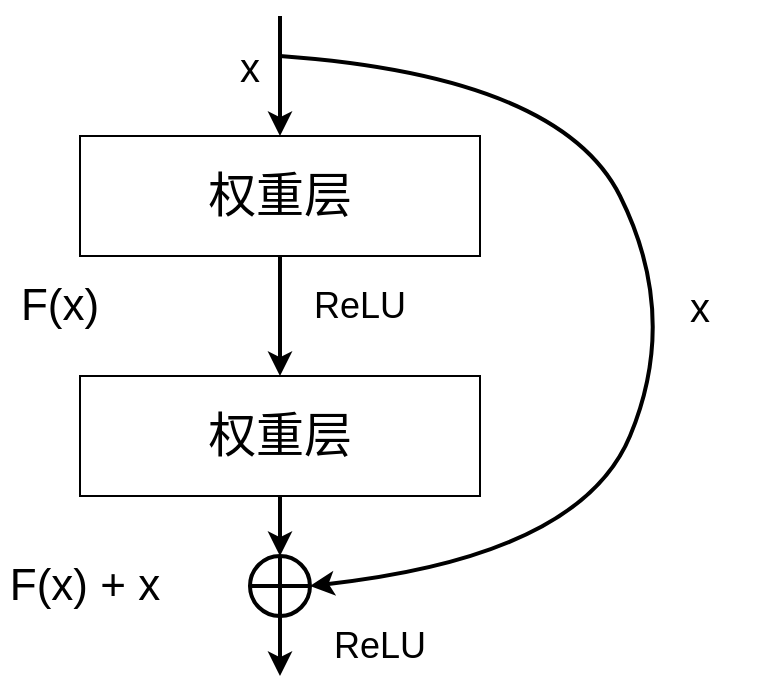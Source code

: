 <mxfile version="21.2.9" type="github">
  <diagram name="第 1 页" id="6xigYP2YSiPS-W8M_W-d">
    <mxGraphModel dx="1293" dy="785" grid="1" gridSize="10" guides="1" tooltips="1" connect="1" arrows="1" fold="1" page="1" pageScale="1" pageWidth="827" pageHeight="1169" math="0" shadow="0">
      <root>
        <mxCell id="0" />
        <mxCell id="1" parent="0" />
        <mxCell id="XxkEVFD_VKsQfanu5EQY-4" style="edgeStyle=orthogonalEdgeStyle;rounded=0;orthogonalLoop=1;jettySize=auto;html=1;exitX=0.5;exitY=1;exitDx=0;exitDy=0;entryX=0.5;entryY=0;entryDx=0;entryDy=0;strokeWidth=2;" edge="1" parent="1" source="XxkEVFD_VKsQfanu5EQY-1" target="XxkEVFD_VKsQfanu5EQY-2">
          <mxGeometry relative="1" as="geometry" />
        </mxCell>
        <mxCell id="XxkEVFD_VKsQfanu5EQY-1" value="&lt;font style=&quot;font-size: 24px;&quot;&gt;权重层&lt;/font&gt;" style="rounded=0;whiteSpace=wrap;html=1;" vertex="1" parent="1">
          <mxGeometry x="200" y="140" width="200" height="60" as="geometry" />
        </mxCell>
        <mxCell id="XxkEVFD_VKsQfanu5EQY-8" style="edgeStyle=orthogonalEdgeStyle;rounded=0;orthogonalLoop=1;jettySize=auto;html=1;exitX=0.5;exitY=1;exitDx=0;exitDy=0;strokeWidth=2;" edge="1" parent="1" source="XxkEVFD_VKsQfanu5EQY-2">
          <mxGeometry relative="1" as="geometry">
            <mxPoint x="300" y="350" as="targetPoint" />
          </mxGeometry>
        </mxCell>
        <mxCell id="XxkEVFD_VKsQfanu5EQY-2" value="&lt;font style=&quot;font-size: 24px;&quot;&gt;权重层&lt;/font&gt;" style="rounded=0;whiteSpace=wrap;html=1;" vertex="1" parent="1">
          <mxGeometry x="200" y="260" width="200" height="60" as="geometry" />
        </mxCell>
        <mxCell id="XxkEVFD_VKsQfanu5EQY-5" value="&lt;font style=&quot;font-size: 18px;&quot;&gt;ReLU&lt;/font&gt;" style="text;html=1;strokeColor=none;fillColor=none;align=center;verticalAlign=middle;whiteSpace=wrap;rounded=0;" vertex="1" parent="1">
          <mxGeometry x="310" y="210" width="60" height="30" as="geometry" />
        </mxCell>
        <mxCell id="XxkEVFD_VKsQfanu5EQY-6" value="" style="endArrow=classic;html=1;rounded=0;strokeWidth=2;entryX=0.5;entryY=0;entryDx=0;entryDy=0;" edge="1" parent="1" target="XxkEVFD_VKsQfanu5EQY-1">
          <mxGeometry width="50" height="50" relative="1" as="geometry">
            <mxPoint x="300" y="80" as="sourcePoint" />
            <mxPoint x="130" y="160" as="targetPoint" />
          </mxGeometry>
        </mxCell>
        <mxCell id="XxkEVFD_VKsQfanu5EQY-7" value="&lt;font style=&quot;font-size: 20px;&quot;&gt;x&lt;/font&gt;" style="text;html=1;strokeColor=none;fillColor=none;align=center;verticalAlign=middle;whiteSpace=wrap;rounded=0;" vertex="1" parent="1">
          <mxGeometry x="255" y="90" width="60" height="30" as="geometry" />
        </mxCell>
        <mxCell id="XxkEVFD_VKsQfanu5EQY-9" value="" style="shape=orEllipse;perimeter=ellipsePerimeter;whiteSpace=wrap;html=1;backgroundOutline=1;strokeWidth=2;" vertex="1" parent="1">
          <mxGeometry x="285" y="350" width="30" height="30" as="geometry" />
        </mxCell>
        <mxCell id="XxkEVFD_VKsQfanu5EQY-12" value="" style="endArrow=classic;html=1;rounded=0;exitX=0.5;exitY=1;exitDx=0;exitDy=0;strokeWidth=2;" edge="1" parent="1" source="XxkEVFD_VKsQfanu5EQY-9">
          <mxGeometry width="50" height="50" relative="1" as="geometry">
            <mxPoint x="40" y="480" as="sourcePoint" />
            <mxPoint x="300" y="410" as="targetPoint" />
          </mxGeometry>
        </mxCell>
        <mxCell id="XxkEVFD_VKsQfanu5EQY-14" value="" style="curved=1;endArrow=classic;html=1;rounded=0;entryX=1;entryY=0.5;entryDx=0;entryDy=0;strokeWidth=2;" edge="1" parent="1" target="XxkEVFD_VKsQfanu5EQY-9">
          <mxGeometry width="50" height="50" relative="1" as="geometry">
            <mxPoint x="300" y="100" as="sourcePoint" />
            <mxPoint x="760" y="110" as="targetPoint" />
            <Array as="points">
              <mxPoint x="440" y="110" />
              <mxPoint x="500" y="230" />
              <mxPoint x="450" y="350" />
            </Array>
          </mxGeometry>
        </mxCell>
        <mxCell id="XxkEVFD_VKsQfanu5EQY-15" value="&lt;font style=&quot;font-size: 20px;&quot;&gt;x&lt;/font&gt;" style="text;html=1;strokeColor=none;fillColor=none;align=center;verticalAlign=middle;whiteSpace=wrap;rounded=0;" vertex="1" parent="1">
          <mxGeometry x="480" y="210" width="60" height="30" as="geometry" />
        </mxCell>
        <mxCell id="XxkEVFD_VKsQfanu5EQY-16" value="&lt;font style=&quot;font-size: 22px;&quot;&gt;F(x)&lt;/font&gt;" style="text;html=1;strokeColor=none;fillColor=none;align=center;verticalAlign=middle;whiteSpace=wrap;rounded=0;" vertex="1" parent="1">
          <mxGeometry x="160" y="210" width="60" height="30" as="geometry" />
        </mxCell>
        <mxCell id="XxkEVFD_VKsQfanu5EQY-17" value="&lt;font style=&quot;font-size: 22px;&quot;&gt;F(x) + x&lt;/font&gt;" style="text;html=1;strokeColor=none;fillColor=none;align=center;verticalAlign=middle;whiteSpace=wrap;rounded=0;" vertex="1" parent="1">
          <mxGeometry x="160" y="350" width="85" height="30" as="geometry" />
        </mxCell>
        <mxCell id="XxkEVFD_VKsQfanu5EQY-18" value="&lt;font style=&quot;font-size: 18px;&quot;&gt;ReLU&lt;/font&gt;" style="text;html=1;strokeColor=none;fillColor=none;align=center;verticalAlign=middle;whiteSpace=wrap;rounded=0;" vertex="1" parent="1">
          <mxGeometry x="320" y="380" width="60" height="30" as="geometry" />
        </mxCell>
      </root>
    </mxGraphModel>
  </diagram>
</mxfile>
